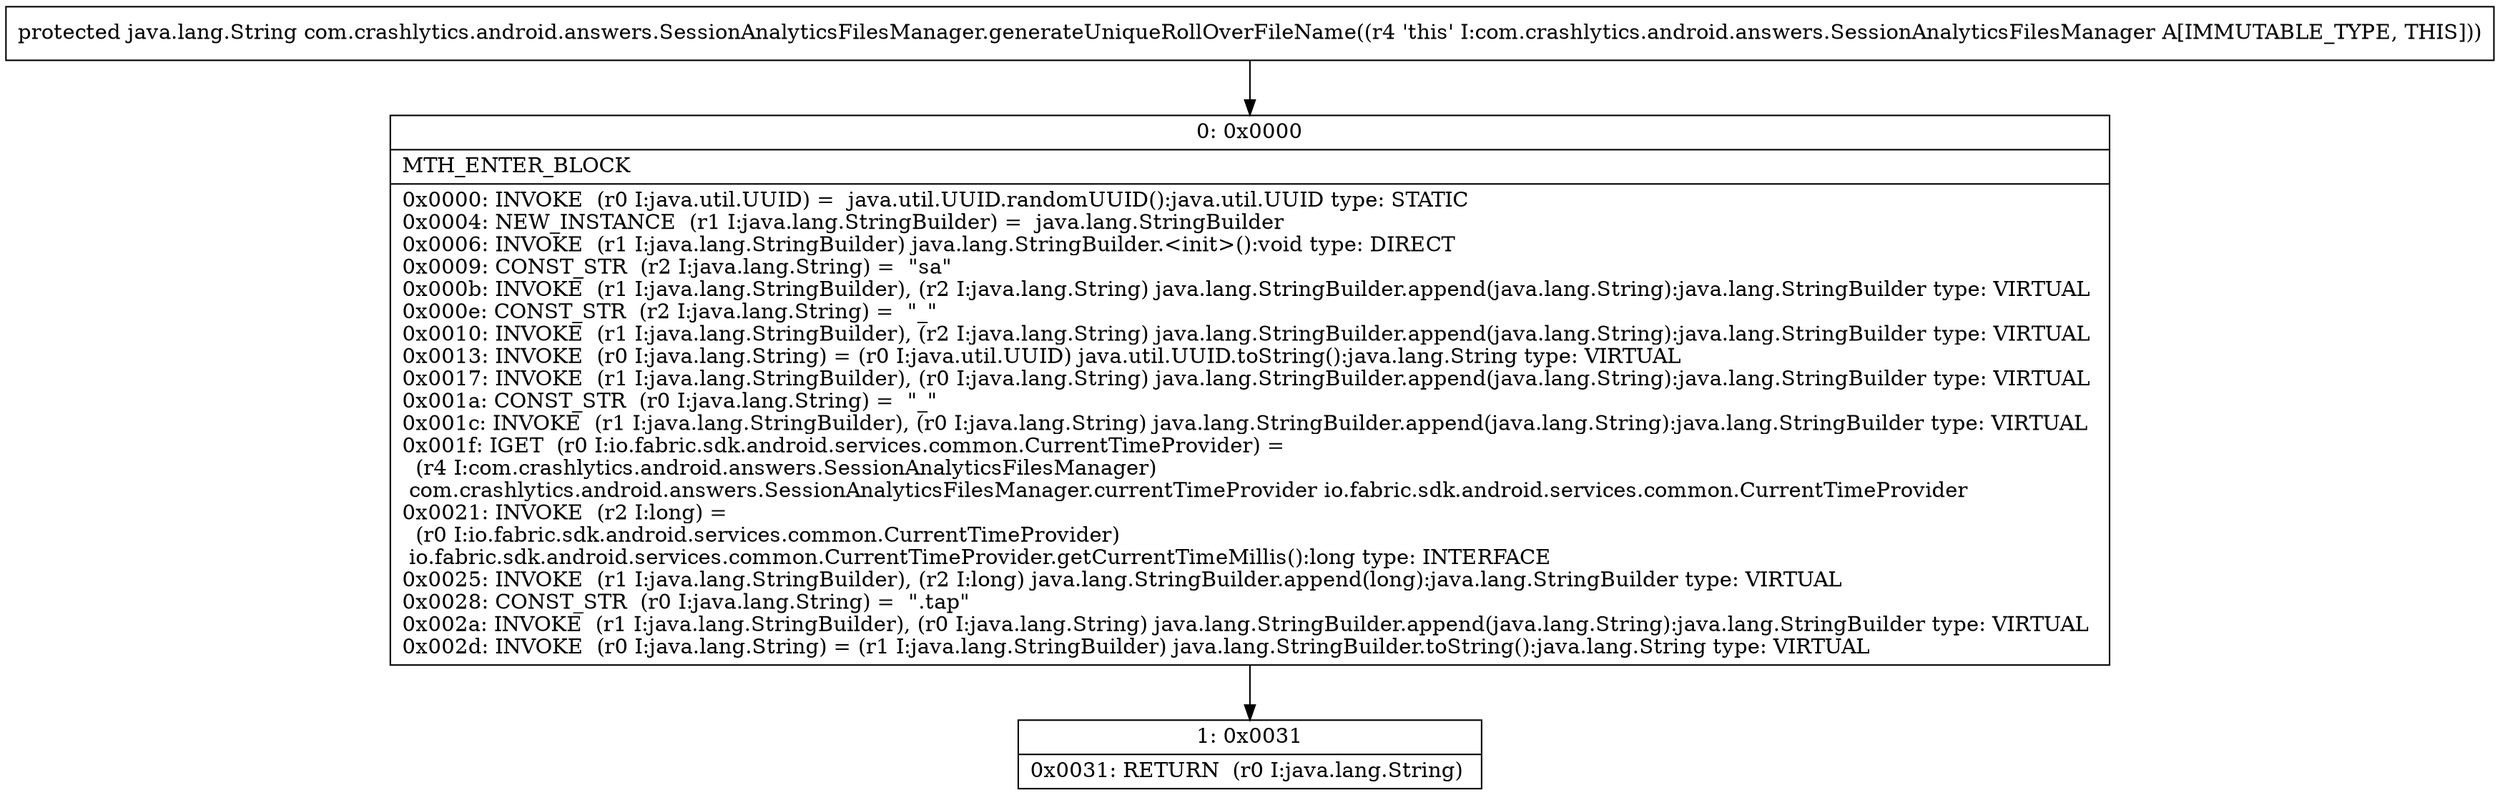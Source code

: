 digraph "CFG forcom.crashlytics.android.answers.SessionAnalyticsFilesManager.generateUniqueRollOverFileName()Ljava\/lang\/String;" {
Node_0 [shape=record,label="{0\:\ 0x0000|MTH_ENTER_BLOCK\l|0x0000: INVOKE  (r0 I:java.util.UUID) =  java.util.UUID.randomUUID():java.util.UUID type: STATIC \l0x0004: NEW_INSTANCE  (r1 I:java.lang.StringBuilder) =  java.lang.StringBuilder \l0x0006: INVOKE  (r1 I:java.lang.StringBuilder) java.lang.StringBuilder.\<init\>():void type: DIRECT \l0x0009: CONST_STR  (r2 I:java.lang.String) =  \"sa\" \l0x000b: INVOKE  (r1 I:java.lang.StringBuilder), (r2 I:java.lang.String) java.lang.StringBuilder.append(java.lang.String):java.lang.StringBuilder type: VIRTUAL \l0x000e: CONST_STR  (r2 I:java.lang.String) =  \"_\" \l0x0010: INVOKE  (r1 I:java.lang.StringBuilder), (r2 I:java.lang.String) java.lang.StringBuilder.append(java.lang.String):java.lang.StringBuilder type: VIRTUAL \l0x0013: INVOKE  (r0 I:java.lang.String) = (r0 I:java.util.UUID) java.util.UUID.toString():java.lang.String type: VIRTUAL \l0x0017: INVOKE  (r1 I:java.lang.StringBuilder), (r0 I:java.lang.String) java.lang.StringBuilder.append(java.lang.String):java.lang.StringBuilder type: VIRTUAL \l0x001a: CONST_STR  (r0 I:java.lang.String) =  \"_\" \l0x001c: INVOKE  (r1 I:java.lang.StringBuilder), (r0 I:java.lang.String) java.lang.StringBuilder.append(java.lang.String):java.lang.StringBuilder type: VIRTUAL \l0x001f: IGET  (r0 I:io.fabric.sdk.android.services.common.CurrentTimeProvider) = \l  (r4 I:com.crashlytics.android.answers.SessionAnalyticsFilesManager)\l com.crashlytics.android.answers.SessionAnalyticsFilesManager.currentTimeProvider io.fabric.sdk.android.services.common.CurrentTimeProvider \l0x0021: INVOKE  (r2 I:long) = \l  (r0 I:io.fabric.sdk.android.services.common.CurrentTimeProvider)\l io.fabric.sdk.android.services.common.CurrentTimeProvider.getCurrentTimeMillis():long type: INTERFACE \l0x0025: INVOKE  (r1 I:java.lang.StringBuilder), (r2 I:long) java.lang.StringBuilder.append(long):java.lang.StringBuilder type: VIRTUAL \l0x0028: CONST_STR  (r0 I:java.lang.String) =  \".tap\" \l0x002a: INVOKE  (r1 I:java.lang.StringBuilder), (r0 I:java.lang.String) java.lang.StringBuilder.append(java.lang.String):java.lang.StringBuilder type: VIRTUAL \l0x002d: INVOKE  (r0 I:java.lang.String) = (r1 I:java.lang.StringBuilder) java.lang.StringBuilder.toString():java.lang.String type: VIRTUAL \l}"];
Node_1 [shape=record,label="{1\:\ 0x0031|0x0031: RETURN  (r0 I:java.lang.String) \l}"];
MethodNode[shape=record,label="{protected java.lang.String com.crashlytics.android.answers.SessionAnalyticsFilesManager.generateUniqueRollOverFileName((r4 'this' I:com.crashlytics.android.answers.SessionAnalyticsFilesManager A[IMMUTABLE_TYPE, THIS])) }"];
MethodNode -> Node_0;
Node_0 -> Node_1;
}

